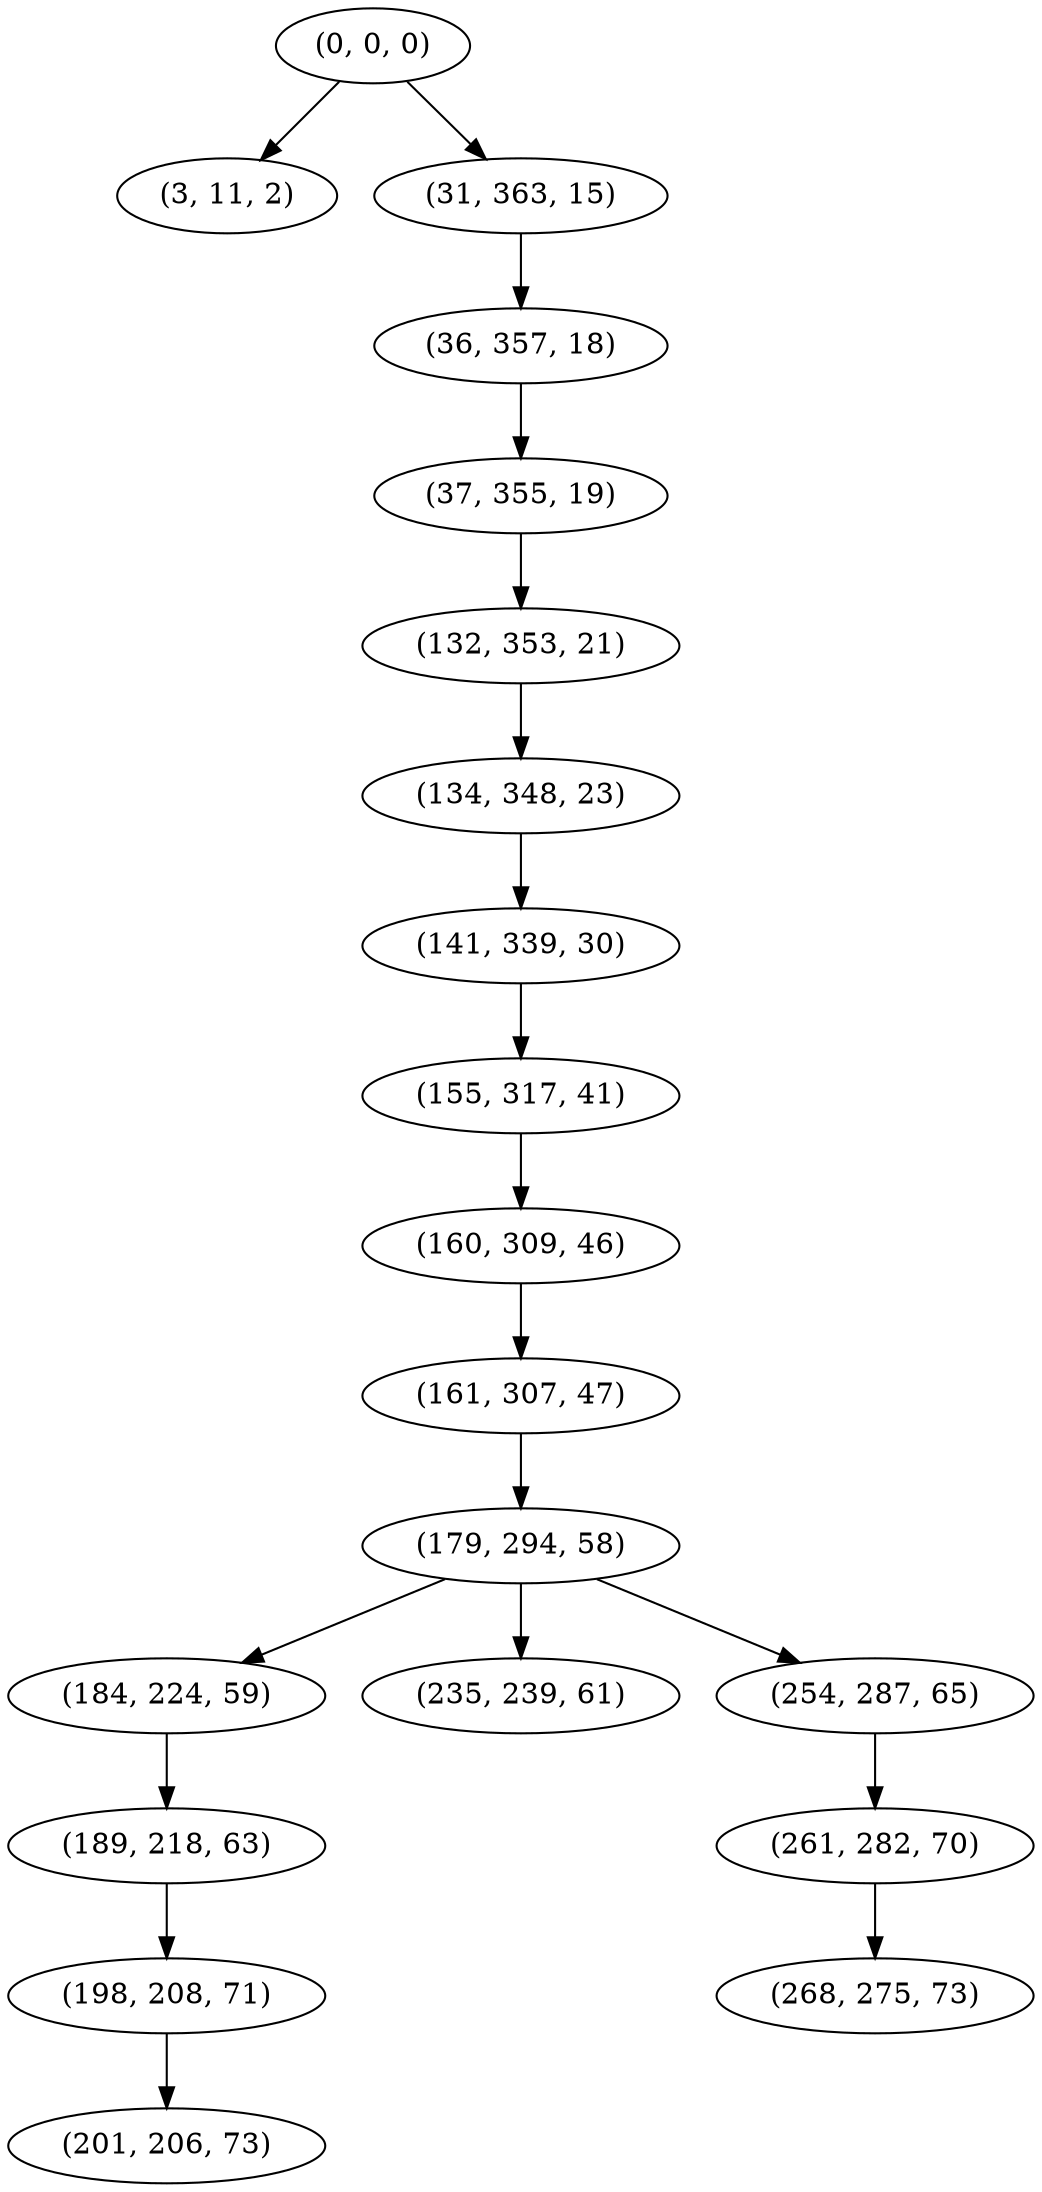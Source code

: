 digraph tree {
    "(0, 0, 0)";
    "(3, 11, 2)";
    "(31, 363, 15)";
    "(36, 357, 18)";
    "(37, 355, 19)";
    "(132, 353, 21)";
    "(134, 348, 23)";
    "(141, 339, 30)";
    "(155, 317, 41)";
    "(160, 309, 46)";
    "(161, 307, 47)";
    "(179, 294, 58)";
    "(184, 224, 59)";
    "(189, 218, 63)";
    "(198, 208, 71)";
    "(201, 206, 73)";
    "(235, 239, 61)";
    "(254, 287, 65)";
    "(261, 282, 70)";
    "(268, 275, 73)";
    "(0, 0, 0)" -> "(3, 11, 2)";
    "(0, 0, 0)" -> "(31, 363, 15)";
    "(31, 363, 15)" -> "(36, 357, 18)";
    "(36, 357, 18)" -> "(37, 355, 19)";
    "(37, 355, 19)" -> "(132, 353, 21)";
    "(132, 353, 21)" -> "(134, 348, 23)";
    "(134, 348, 23)" -> "(141, 339, 30)";
    "(141, 339, 30)" -> "(155, 317, 41)";
    "(155, 317, 41)" -> "(160, 309, 46)";
    "(160, 309, 46)" -> "(161, 307, 47)";
    "(161, 307, 47)" -> "(179, 294, 58)";
    "(179, 294, 58)" -> "(184, 224, 59)";
    "(179, 294, 58)" -> "(235, 239, 61)";
    "(179, 294, 58)" -> "(254, 287, 65)";
    "(184, 224, 59)" -> "(189, 218, 63)";
    "(189, 218, 63)" -> "(198, 208, 71)";
    "(198, 208, 71)" -> "(201, 206, 73)";
    "(254, 287, 65)" -> "(261, 282, 70)";
    "(261, 282, 70)" -> "(268, 275, 73)";
}
